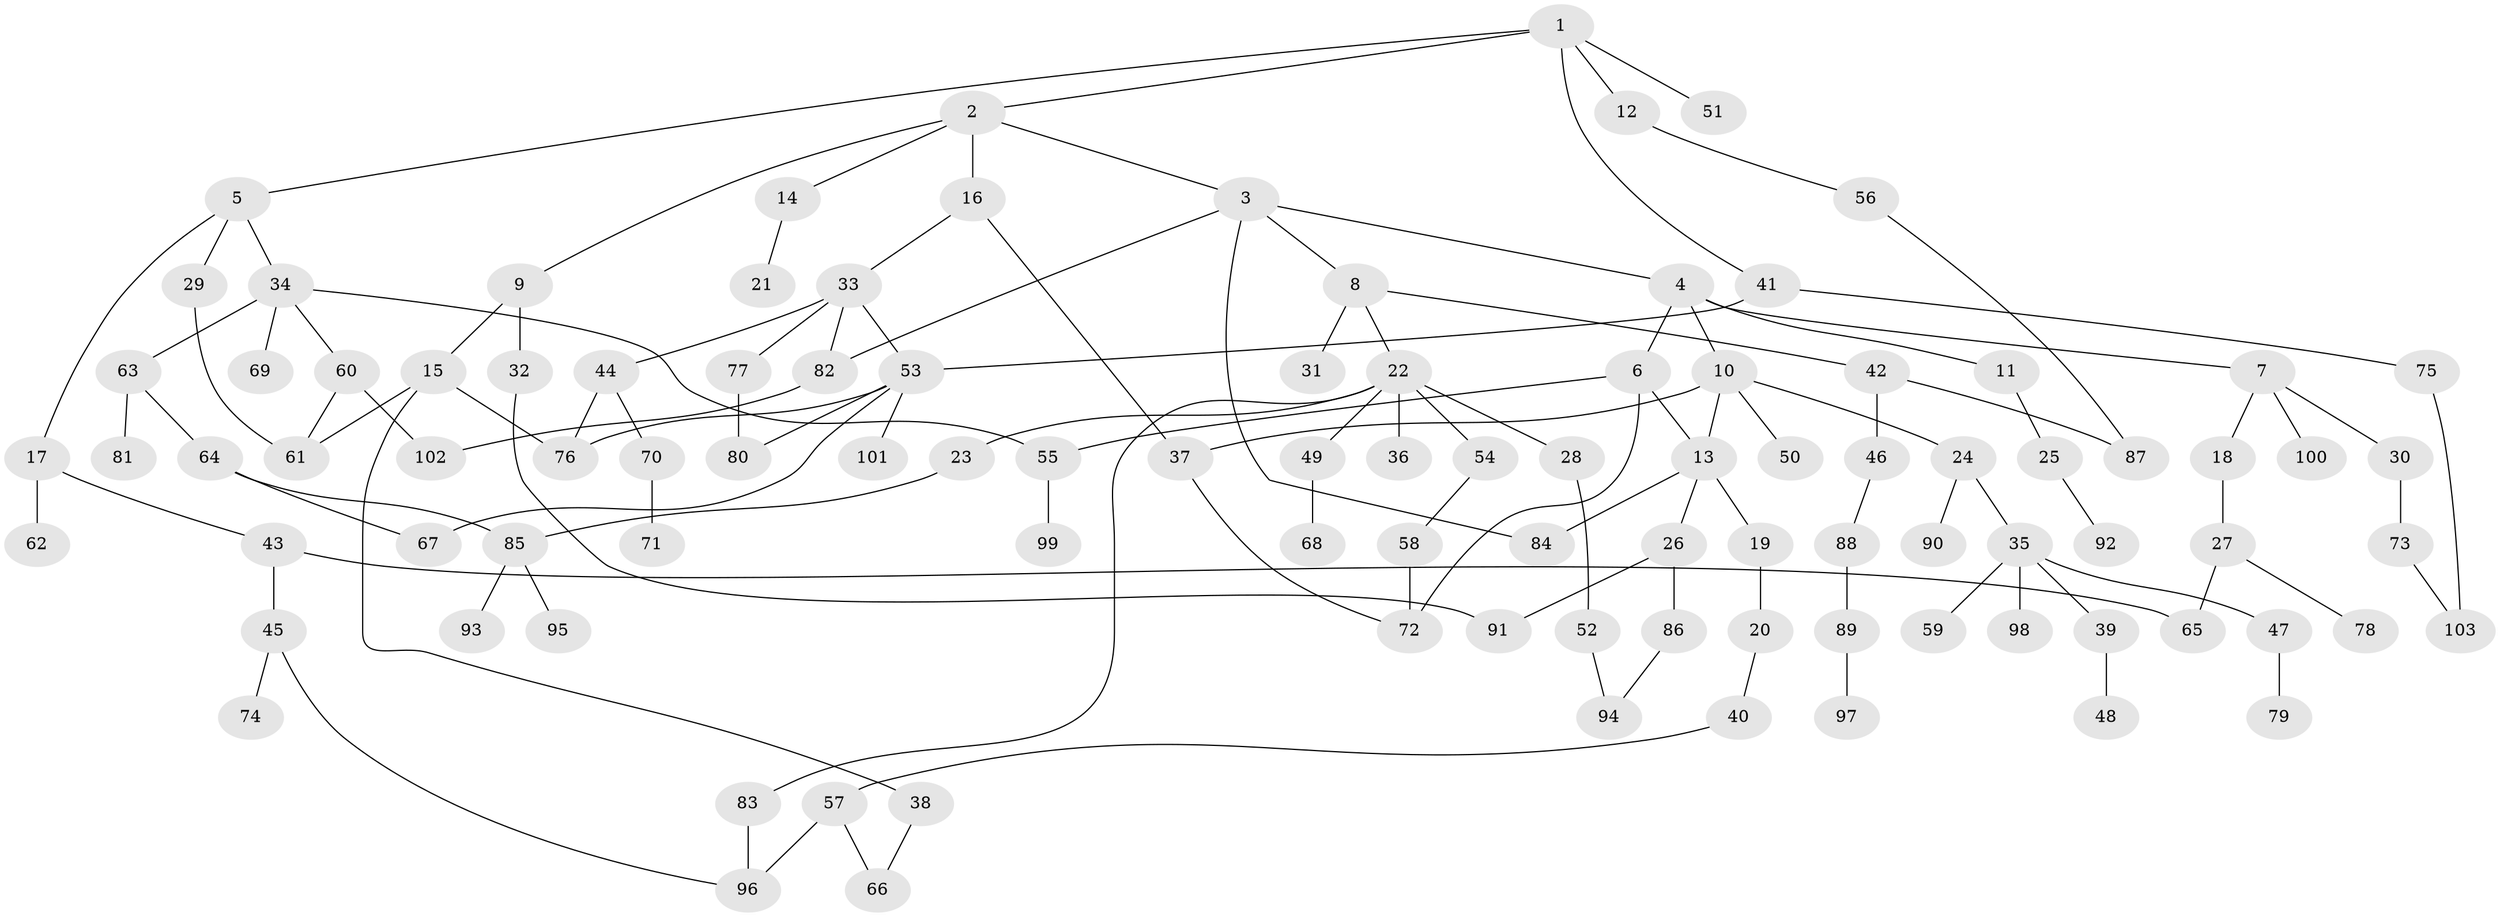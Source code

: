 // Generated by graph-tools (version 1.1) at 2025/41/03/09/25 04:41:16]
// undirected, 103 vertices, 126 edges
graph export_dot {
graph [start="1"]
  node [color=gray90,style=filled];
  1;
  2;
  3;
  4;
  5;
  6;
  7;
  8;
  9;
  10;
  11;
  12;
  13;
  14;
  15;
  16;
  17;
  18;
  19;
  20;
  21;
  22;
  23;
  24;
  25;
  26;
  27;
  28;
  29;
  30;
  31;
  32;
  33;
  34;
  35;
  36;
  37;
  38;
  39;
  40;
  41;
  42;
  43;
  44;
  45;
  46;
  47;
  48;
  49;
  50;
  51;
  52;
  53;
  54;
  55;
  56;
  57;
  58;
  59;
  60;
  61;
  62;
  63;
  64;
  65;
  66;
  67;
  68;
  69;
  70;
  71;
  72;
  73;
  74;
  75;
  76;
  77;
  78;
  79;
  80;
  81;
  82;
  83;
  84;
  85;
  86;
  87;
  88;
  89;
  90;
  91;
  92;
  93;
  94;
  95;
  96;
  97;
  98;
  99;
  100;
  101;
  102;
  103;
  1 -- 2;
  1 -- 5;
  1 -- 12;
  1 -- 41;
  1 -- 51;
  2 -- 3;
  2 -- 9;
  2 -- 14;
  2 -- 16;
  3 -- 4;
  3 -- 8;
  3 -- 82;
  3 -- 84;
  4 -- 6;
  4 -- 7;
  4 -- 10;
  4 -- 11;
  5 -- 17;
  5 -- 29;
  5 -- 34;
  6 -- 13;
  6 -- 72;
  6 -- 55;
  7 -- 18;
  7 -- 30;
  7 -- 100;
  8 -- 22;
  8 -- 31;
  8 -- 42;
  9 -- 15;
  9 -- 32;
  10 -- 24;
  10 -- 50;
  10 -- 13;
  10 -- 37;
  11 -- 25;
  12 -- 56;
  13 -- 19;
  13 -- 26;
  13 -- 84;
  14 -- 21;
  15 -- 38;
  15 -- 76;
  15 -- 61;
  16 -- 33;
  16 -- 37;
  17 -- 43;
  17 -- 62;
  18 -- 27;
  19 -- 20;
  20 -- 40;
  22 -- 23;
  22 -- 28;
  22 -- 36;
  22 -- 49;
  22 -- 54;
  22 -- 83;
  23 -- 85;
  24 -- 35;
  24 -- 90;
  25 -- 92;
  26 -- 86;
  26 -- 91;
  27 -- 78;
  27 -- 65;
  28 -- 52;
  29 -- 61;
  30 -- 73;
  32 -- 91;
  33 -- 44;
  33 -- 53;
  33 -- 77;
  33 -- 82;
  34 -- 55;
  34 -- 60;
  34 -- 63;
  34 -- 69;
  35 -- 39;
  35 -- 47;
  35 -- 59;
  35 -- 98;
  37 -- 72;
  38 -- 66;
  39 -- 48;
  40 -- 57;
  41 -- 75;
  41 -- 53;
  42 -- 46;
  42 -- 87;
  43 -- 45;
  43 -- 65;
  44 -- 70;
  44 -- 76;
  45 -- 74;
  45 -- 96;
  46 -- 88;
  47 -- 79;
  49 -- 68;
  52 -- 94;
  53 -- 67;
  53 -- 101;
  53 -- 76;
  53 -- 80;
  54 -- 58;
  55 -- 99;
  56 -- 87;
  57 -- 96;
  57 -- 66;
  58 -- 72;
  60 -- 61;
  60 -- 102;
  63 -- 64;
  63 -- 81;
  64 -- 85;
  64 -- 67;
  70 -- 71;
  73 -- 103;
  75 -- 103;
  77 -- 80;
  82 -- 102;
  83 -- 96;
  85 -- 93;
  85 -- 95;
  86 -- 94;
  88 -- 89;
  89 -- 97;
}
